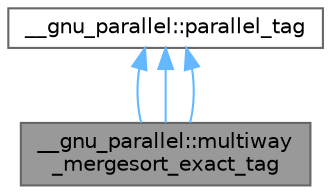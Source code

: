 digraph "__gnu_parallel::multiway_mergesort_exact_tag"
{
 // LATEX_PDF_SIZE
  bgcolor="transparent";
  edge [fontname=Helvetica,fontsize=10,labelfontname=Helvetica,labelfontsize=10];
  node [fontname=Helvetica,fontsize=10,shape=box,height=0.2,width=0.4];
  Node1 [id="Node000001",label="__gnu_parallel::multiway\l_mergesort_exact_tag",height=0.2,width=0.4,color="gray40", fillcolor="grey60", style="filled", fontcolor="black",tooltip="Forces parallel sorting using multiway mergesort with exact splitting at compile time."];
  Node2 -> Node1 [id="edge4_Node000001_Node000002",dir="back",color="steelblue1",style="solid",tooltip=" "];
  Node2 [id="Node000002",label="__gnu_parallel::parallel_tag",height=0.2,width=0.4,color="gray40", fillcolor="white", style="filled",URL="$struct____gnu__parallel_1_1parallel__tag.html",tooltip="Recommends parallel execution at compile time, optionally using a user-specified number of threads."];
  Node2 -> Node1 [id="edge5_Node000001_Node000002",dir="back",color="steelblue1",style="solid",tooltip=" "];
  Node2 -> Node1 [id="edge6_Node000001_Node000002",dir="back",color="steelblue1",style="solid",tooltip=" "];
}
